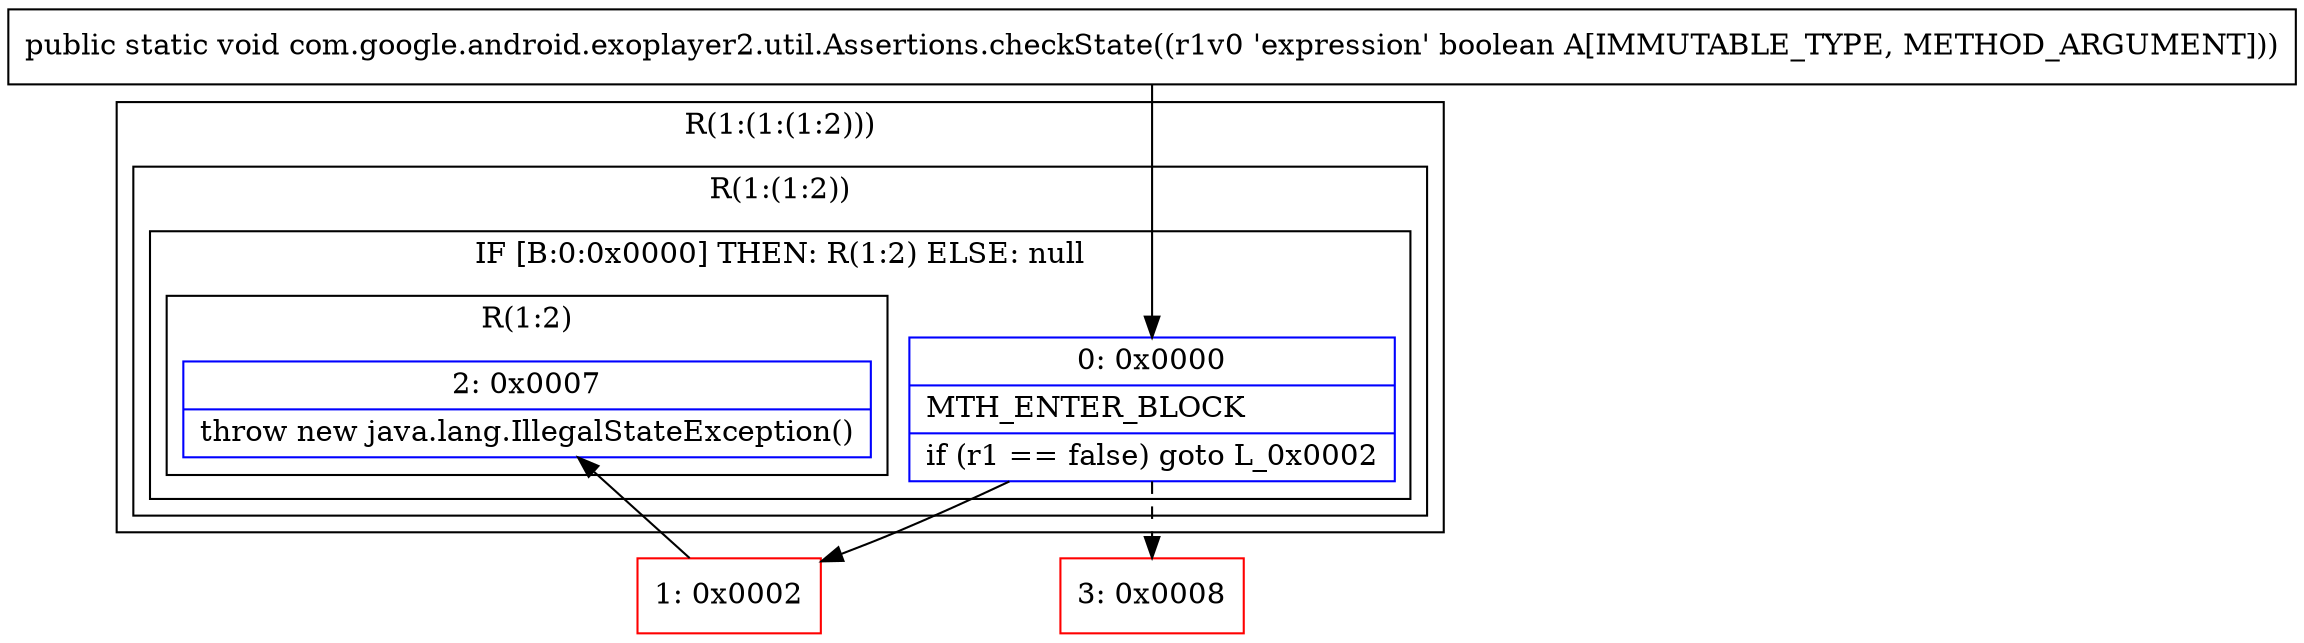 digraph "CFG forcom.google.android.exoplayer2.util.Assertions.checkState(Z)V" {
subgraph cluster_Region_583214589 {
label = "R(1:(1:(1:2)))";
node [shape=record,color=blue];
subgraph cluster_Region_168175419 {
label = "R(1:(1:2))";
node [shape=record,color=blue];
subgraph cluster_IfRegion_30899693 {
label = "IF [B:0:0x0000] THEN: R(1:2) ELSE: null";
node [shape=record,color=blue];
Node_0 [shape=record,label="{0\:\ 0x0000|MTH_ENTER_BLOCK\l|if (r1 == false) goto L_0x0002\l}"];
subgraph cluster_Region_482089047 {
label = "R(1:2)";
node [shape=record,color=blue];
Node_2 [shape=record,label="{2\:\ 0x0007|throw new java.lang.IllegalStateException()\l}"];
}
}
}
}
Node_1 [shape=record,color=red,label="{1\:\ 0x0002}"];
Node_3 [shape=record,color=red,label="{3\:\ 0x0008}"];
MethodNode[shape=record,label="{public static void com.google.android.exoplayer2.util.Assertions.checkState((r1v0 'expression' boolean A[IMMUTABLE_TYPE, METHOD_ARGUMENT])) }"];
MethodNode -> Node_0;
Node_0 -> Node_1;
Node_0 -> Node_3[style=dashed];
Node_1 -> Node_2;
}

